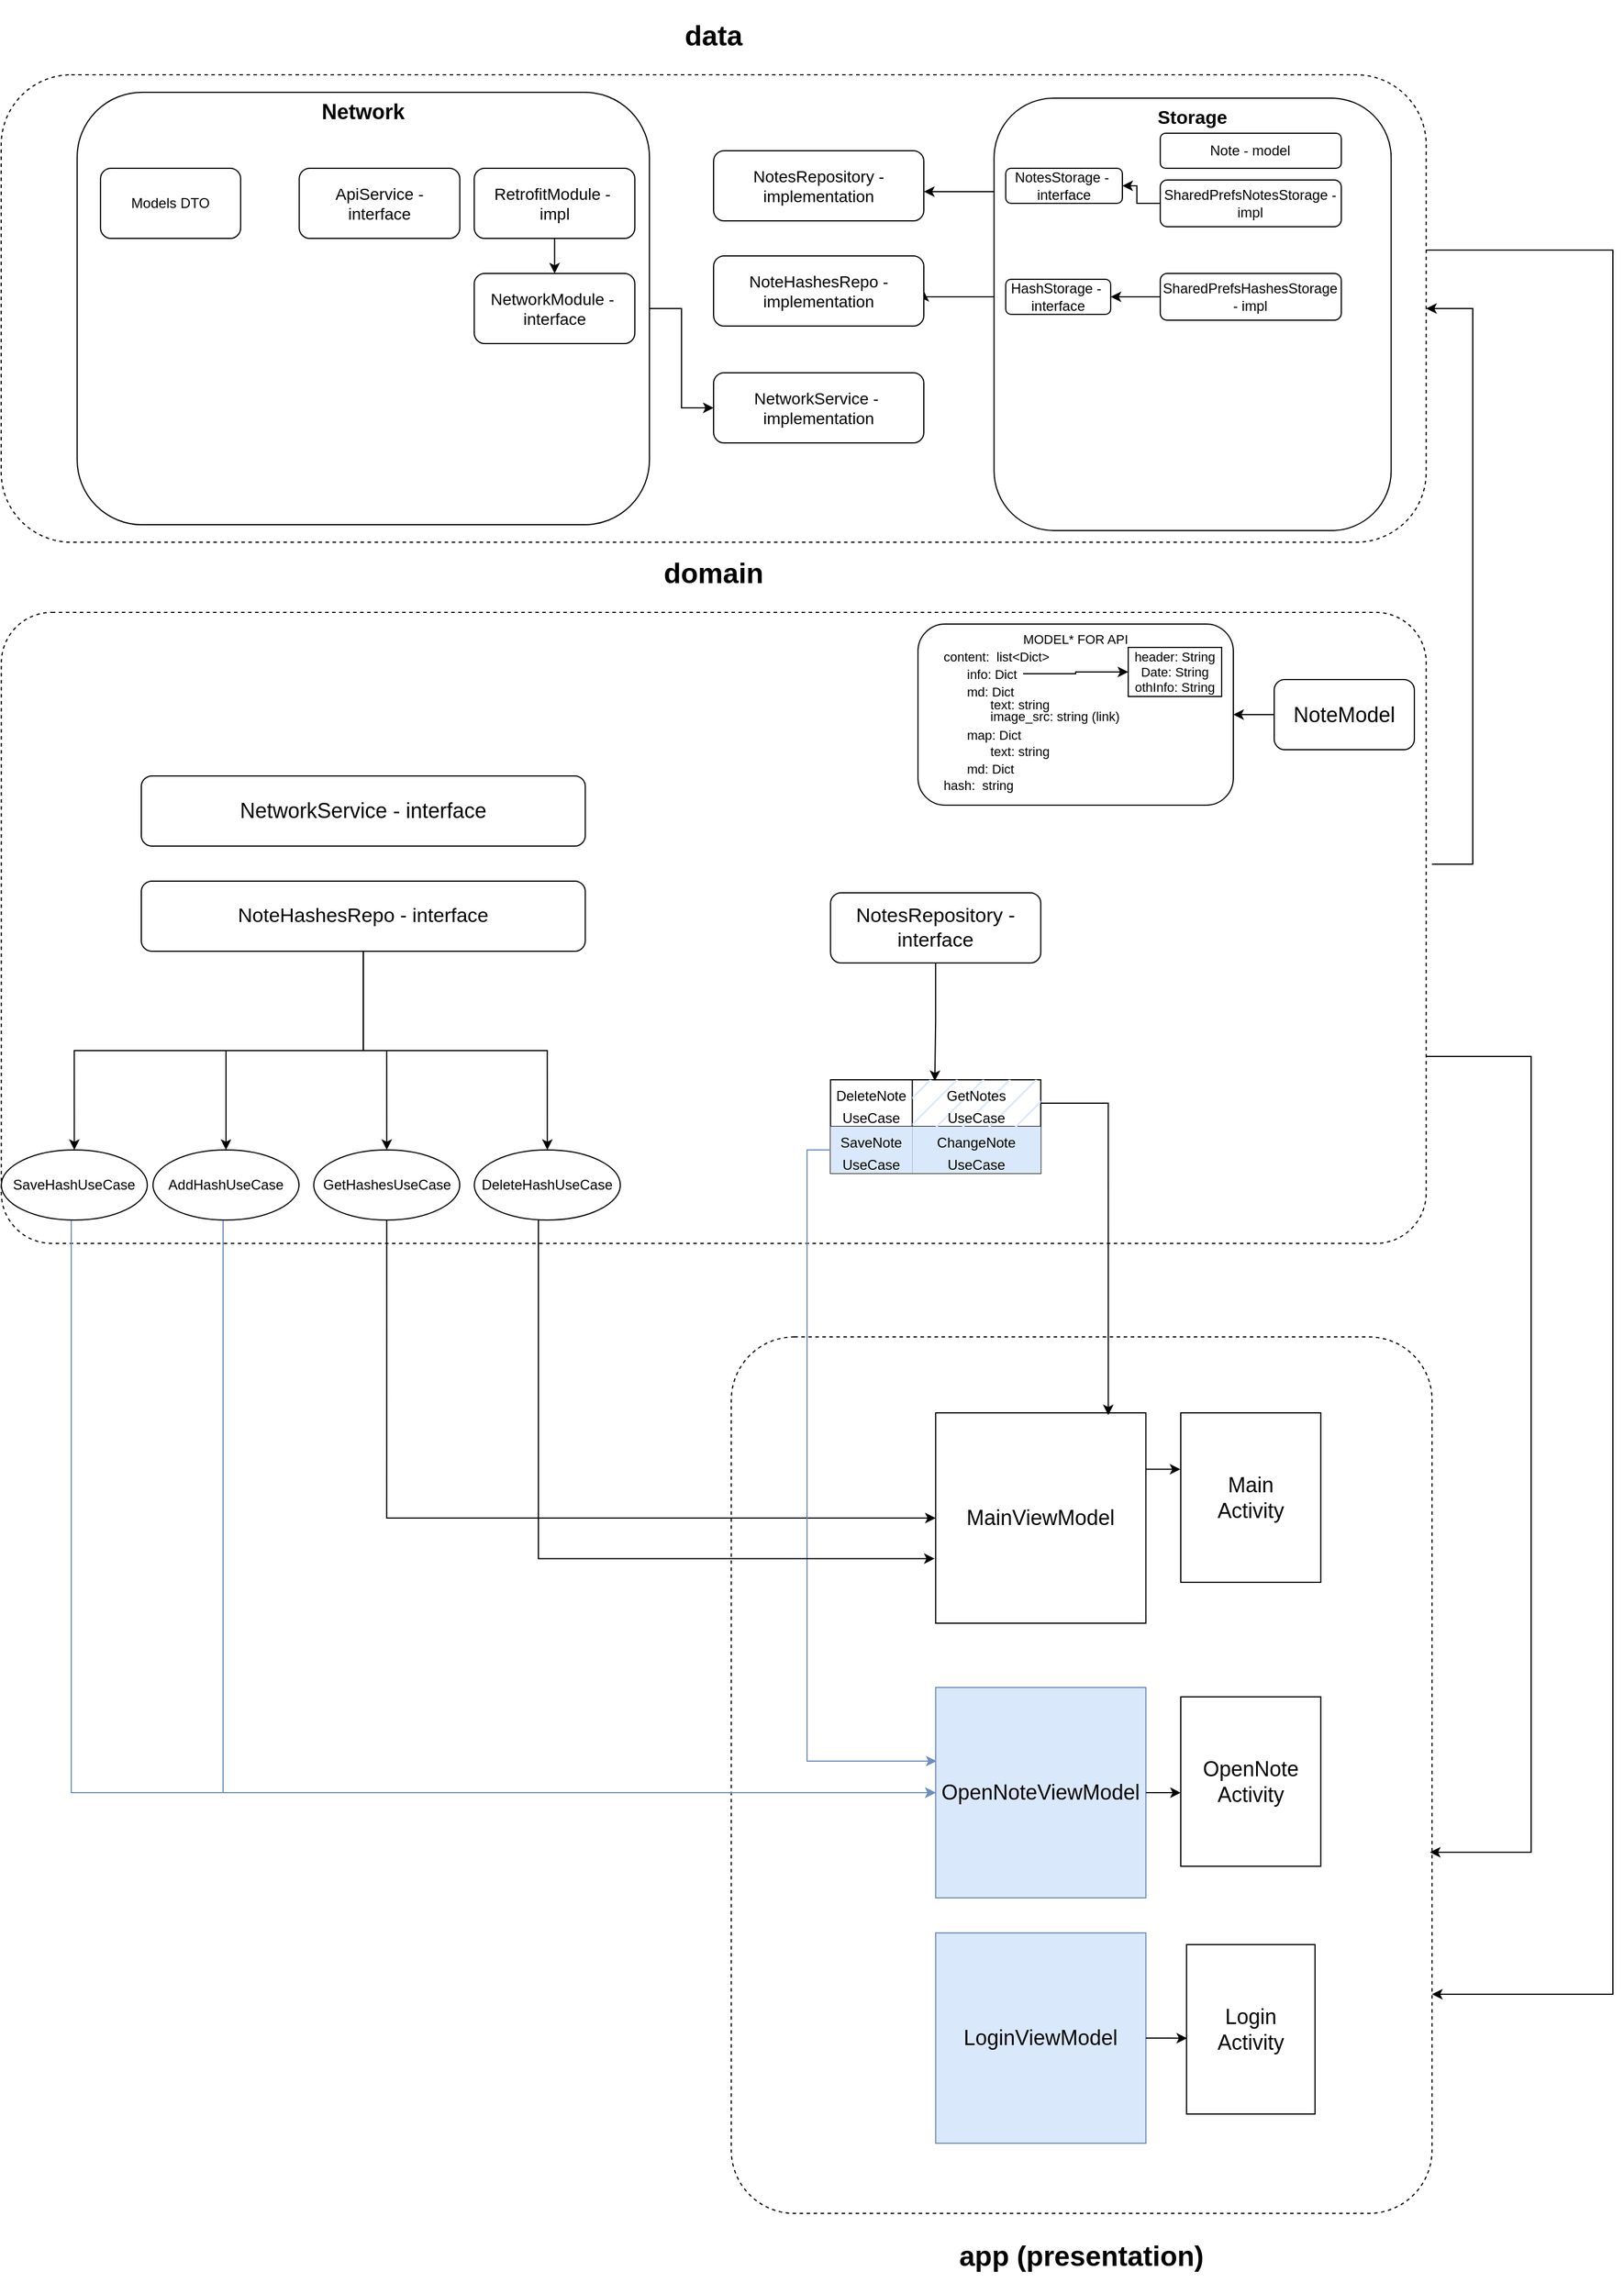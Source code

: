 <mxfile version="24.7.5">
  <diagram name="Page-1" id="bWyQzHT7sADIjTcHKPr8">
    <mxGraphModel dx="2643" dy="2205" grid="1" gridSize="10" guides="1" tooltips="1" connect="1" arrows="1" fold="1" page="1" pageScale="1" pageWidth="850" pageHeight="1100" math="0" shadow="0">
      <root>
        <mxCell id="0" />
        <mxCell id="1" parent="0" />
        <mxCell id="whq08JJ1iCR2-VEgyyAB-30" style="edgeStyle=orthogonalEdgeStyle;rounded=0;orthogonalLoop=1;jettySize=auto;html=1;entryX=1;entryY=0.5;entryDx=0;entryDy=0;exitX=1.004;exitY=0.399;exitDx=0;exitDy=0;exitPerimeter=0;" parent="1" source="whq08JJ1iCR2-VEgyyAB-1" target="whq08JJ1iCR2-VEgyyAB-4" edge="1">
          <mxGeometry relative="1" as="geometry">
            <mxPoint x="630.14" y="-606.842" as="targetPoint" />
            <Array as="points">
              <mxPoint x="630" y="-234" />
              <mxPoint x="630" y="-710" />
            </Array>
          </mxGeometry>
        </mxCell>
        <mxCell id="whq08JJ1iCR2-VEgyyAB-1" value="&lt;h1&gt;domain&lt;/h1&gt;" style="rounded=1;whiteSpace=wrap;html=1;arcSize=8;glass=0;shadow=0;dashed=1;verticalAlign=bottom;labelPosition=center;verticalLabelPosition=top;align=center;" parent="1" vertex="1">
          <mxGeometry x="-629.86" y="-450" width="1220" height="540" as="geometry" />
        </mxCell>
        <mxCell id="whq08JJ1iCR2-VEgyyAB-2" value="&lt;h1&gt;&lt;br&gt;&lt;/h1&gt;" style="text;html=1;align=center;verticalAlign=middle;whiteSpace=wrap;rounded=0;" parent="1" vertex="1">
          <mxGeometry x="-237.36" y="-300" width="60" height="30" as="geometry" />
        </mxCell>
        <mxCell id="whq08JJ1iCR2-VEgyyAB-3" value="&lt;h1&gt;app (presentation)&lt;/h1&gt;" style="rounded=1;whiteSpace=wrap;html=1;dashed=1;labelPosition=center;verticalLabelPosition=bottom;align=center;verticalAlign=top;arcSize=9;" parent="1" vertex="1">
          <mxGeometry x="-4.86" y="170" width="600" height="750" as="geometry" />
        </mxCell>
        <mxCell id="guHGlAooCnCdzS0gRjWN-18" style="edgeStyle=orthogonalEdgeStyle;rounded=0;orthogonalLoop=1;jettySize=auto;html=1;entryX=1;entryY=0.75;entryDx=0;entryDy=0;" parent="1" source="whq08JJ1iCR2-VEgyyAB-4" target="whq08JJ1iCR2-VEgyyAB-3" edge="1">
          <mxGeometry relative="1" as="geometry">
            <Array as="points">
              <mxPoint x="750" y="-760" />
              <mxPoint x="750" y="732" />
            </Array>
          </mxGeometry>
        </mxCell>
        <mxCell id="whq08JJ1iCR2-VEgyyAB-4" value="&lt;h1&gt;data&lt;/h1&gt;" style="rounded=1;whiteSpace=wrap;html=1;dashed=1;verticalAlign=bottom;labelPosition=center;verticalLabelPosition=top;align=center;" parent="1" vertex="1">
          <mxGeometry x="-630" y="-910" width="1220.14" height="400" as="geometry" />
        </mxCell>
        <mxCell id="whq08JJ1iCR2-VEgyyAB-5" value="&lt;h1&gt;&lt;br&gt;&lt;/h1&gt;" style="text;html=1;align=center;verticalAlign=middle;whiteSpace=wrap;rounded=0;" parent="1" vertex="1">
          <mxGeometry x="12.64" y="500" width="195" height="65" as="geometry" />
        </mxCell>
        <mxCell id="whq08JJ1iCR2-VEgyyAB-6" value="&lt;h1&gt;&lt;br&gt;&lt;/h1&gt;" style="text;html=1;align=center;verticalAlign=middle;whiteSpace=wrap;rounded=0;" parent="1" vertex="1">
          <mxGeometry x="-97.36" y="-900" width="60" height="30" as="geometry" />
        </mxCell>
        <mxCell id="whq08JJ1iCR2-VEgyyAB-7" value="MainViewModel" style="whiteSpace=wrap;html=1;aspect=fixed;fontSize=18;" parent="1" vertex="1">
          <mxGeometry x="170.14" y="235" width="180" height="180" as="geometry" />
        </mxCell>
        <mxCell id="whq08JJ1iCR2-VEgyyAB-10" value="&lt;div&gt;Main&lt;/div&gt;Activity" style="rounded=0;whiteSpace=wrap;html=1;fontSize=18;" parent="1" vertex="1">
          <mxGeometry x="380" y="235" width="119.86" height="145" as="geometry" />
        </mxCell>
        <mxCell id="whq08JJ1iCR2-VEgyyAB-11" style="edgeStyle=orthogonalEdgeStyle;rounded=0;orthogonalLoop=1;jettySize=auto;html=1;entryX=-0.003;entryY=0.333;entryDx=0;entryDy=0;entryPerimeter=0;" parent="1" source="whq08JJ1iCR2-VEgyyAB-7" target="whq08JJ1iCR2-VEgyyAB-10" edge="1">
          <mxGeometry relative="1" as="geometry">
            <Array as="points">
              <mxPoint x="370" y="283" />
            </Array>
          </mxGeometry>
        </mxCell>
        <mxCell id="whq08JJ1iCR2-VEgyyAB-14" value="NotesRepository - interface" style="rounded=1;whiteSpace=wrap;html=1;fontSize=17;" parent="1" vertex="1">
          <mxGeometry x="80.14" y="-210" width="180" height="60" as="geometry" />
        </mxCell>
        <mxCell id="whq08JJ1iCR2-VEgyyAB-15" value="NotesRepository - implementation" style="rounded=1;whiteSpace=wrap;html=1;fontSize=14;" parent="1" vertex="1">
          <mxGeometry x="-20" y="-845" width="180" height="60" as="geometry" />
        </mxCell>
        <mxCell id="jmoVQ-IMrTNf5DN8KQbV-14" style="edgeStyle=orthogonalEdgeStyle;rounded=0;orthogonalLoop=1;jettySize=auto;html=1;" parent="1" source="whq08JJ1iCR2-VEgyyAB-18" target="jmoVQ-IMrTNf5DN8KQbV-1" edge="1">
          <mxGeometry relative="1" as="geometry" />
        </mxCell>
        <mxCell id="whq08JJ1iCR2-VEgyyAB-18" value="NoteModel" style="rounded=1;whiteSpace=wrap;html=1;fontSize=18;" parent="1" vertex="1">
          <mxGeometry x="460" y="-392.5" width="120" height="60" as="geometry" />
        </mxCell>
        <mxCell id="whq08JJ1iCR2-VEgyyAB-25" style="edgeStyle=orthogonalEdgeStyle;rounded=0;orthogonalLoop=1;jettySize=auto;html=1;entryX=0.997;entryY=0.588;entryDx=0;entryDy=0;entryPerimeter=0;" parent="1" source="whq08JJ1iCR2-VEgyyAB-1" target="whq08JJ1iCR2-VEgyyAB-3" edge="1">
          <mxGeometry relative="1" as="geometry">
            <Array as="points">
              <mxPoint x="680" y="-70" />
              <mxPoint x="680" y="611" />
            </Array>
          </mxGeometry>
        </mxCell>
        <mxCell id="whq08JJ1iCR2-VEgyyAB-33" style="edgeStyle=orthogonalEdgeStyle;rounded=0;orthogonalLoop=1;jettySize=auto;html=1;" parent="1" source="whq08JJ1iCR2-VEgyyAB-31" target="whq08JJ1iCR2-VEgyyAB-15" edge="1">
          <mxGeometry relative="1" as="geometry">
            <Array as="points">
              <mxPoint x="160.14" y="-810" />
              <mxPoint x="160.14" y="-810" />
            </Array>
          </mxGeometry>
        </mxCell>
        <mxCell id="wWPIFbEWPIT9Vw7m9ldX-11" style="edgeStyle=orthogonalEdgeStyle;rounded=0;orthogonalLoop=1;jettySize=auto;html=1;entryX=1;entryY=0.5;entryDx=0;entryDy=0;" parent="1" source="whq08JJ1iCR2-VEgyyAB-31" target="wWPIFbEWPIT9Vw7m9ldX-9" edge="1">
          <mxGeometry relative="1" as="geometry">
            <Array as="points">
              <mxPoint x="190.14" y="-720" />
              <mxPoint x="190.14" y="-720" />
            </Array>
          </mxGeometry>
        </mxCell>
        <mxCell id="whq08JJ1iCR2-VEgyyAB-31" value="&lt;b style=&quot;font-size: 16px;&quot;&gt;Storage&lt;/b&gt;" style="rounded=1;whiteSpace=wrap;html=1;verticalAlign=top;" parent="1" vertex="1">
          <mxGeometry x="220.14" y="-890" width="340" height="370" as="geometry" />
        </mxCell>
        <mxCell id="whq08JJ1iCR2-VEgyyAB-34" value="Note - model" style="rounded=1;whiteSpace=wrap;html=1;" parent="1" vertex="1">
          <mxGeometry x="362.43" y="-860" width="155" height="30" as="geometry" />
        </mxCell>
        <mxCell id="whq08JJ1iCR2-VEgyyAB-35" value="NotesStorage -&amp;nbsp;&lt;div&gt;interface&lt;/div&gt;" style="rounded=1;whiteSpace=wrap;html=1;" parent="1" vertex="1">
          <mxGeometry x="230.14" y="-830" width="99.86" height="30" as="geometry" />
        </mxCell>
        <mxCell id="OPdqbs_uEPmFtpKM0oDJ-9" style="edgeStyle=orthogonalEdgeStyle;rounded=0;orthogonalLoop=1;jettySize=auto;html=1;" parent="1" source="whq08JJ1iCR2-VEgyyAB-36" target="whq08JJ1iCR2-VEgyyAB-35" edge="1">
          <mxGeometry relative="1" as="geometry" />
        </mxCell>
        <mxCell id="whq08JJ1iCR2-VEgyyAB-36" value="SharedPrefsNotesStorage - impl" style="rounded=1;whiteSpace=wrap;html=1;" parent="1" vertex="1">
          <mxGeometry x="362.43" y="-820" width="155" height="40" as="geometry" />
        </mxCell>
        <mxCell id="guHGlAooCnCdzS0gRjWN-12" style="edgeStyle=orthogonalEdgeStyle;rounded=0;orthogonalLoop=1;jettySize=auto;html=1;" parent="1" source="wWPIFbEWPIT9Vw7m9ldX-1" target="guHGlAooCnCdzS0gRjWN-11" edge="1">
          <mxGeometry relative="1" as="geometry" />
        </mxCell>
        <mxCell id="guHGlAooCnCdzS0gRjWN-13" style="edgeStyle=orthogonalEdgeStyle;rounded=0;orthogonalLoop=1;jettySize=auto;html=1;" parent="1" source="wWPIFbEWPIT9Vw7m9ldX-1" target="wphlWhMiPV-wiGUeDlHB-9" edge="1">
          <mxGeometry relative="1" as="geometry" />
        </mxCell>
        <mxCell id="guHGlAooCnCdzS0gRjWN-14" style="edgeStyle=orthogonalEdgeStyle;rounded=0;orthogonalLoop=1;jettySize=auto;html=1;" parent="1" source="wWPIFbEWPIT9Vw7m9ldX-1" target="wWPIFbEWPIT9Vw7m9ldX-2" edge="1">
          <mxGeometry relative="1" as="geometry" />
        </mxCell>
        <mxCell id="guHGlAooCnCdzS0gRjWN-15" style="edgeStyle=orthogonalEdgeStyle;rounded=0;orthogonalLoop=1;jettySize=auto;html=1;" parent="1" source="wWPIFbEWPIT9Vw7m9ldX-1" target="wWPIFbEWPIT9Vw7m9ldX-16" edge="1">
          <mxGeometry relative="1" as="geometry" />
        </mxCell>
        <mxCell id="wWPIFbEWPIT9Vw7m9ldX-1" value="NoteHashesRepo - interface" style="rounded=1;whiteSpace=wrap;html=1;fontSize=17;" parent="1" vertex="1">
          <mxGeometry x="-510" y="-220" width="380.14" height="60" as="geometry" />
        </mxCell>
        <mxCell id="2Rigy6pvWdA46O6RYZbQ-20" style="edgeStyle=orthogonalEdgeStyle;rounded=0;orthogonalLoop=1;jettySize=auto;html=1;entryX=0;entryY=0.5;entryDx=0;entryDy=0;" edge="1" parent="1" source="wWPIFbEWPIT9Vw7m9ldX-2" target="whq08JJ1iCR2-VEgyyAB-7">
          <mxGeometry relative="1" as="geometry">
            <Array as="points">
              <mxPoint x="-300" y="325" />
            </Array>
          </mxGeometry>
        </mxCell>
        <mxCell id="wWPIFbEWPIT9Vw7m9ldX-2" value="GetHashesUseCase" style="ellipse;whiteSpace=wrap;html=1;" parent="1" vertex="1">
          <mxGeometry x="-362.36" y="10" width="125" height="60" as="geometry" />
        </mxCell>
        <mxCell id="wWPIFbEWPIT9Vw7m9ldX-9" value="NoteHashesRepo - implementation" style="rounded=1;whiteSpace=wrap;html=1;fontSize=14;" parent="1" vertex="1">
          <mxGeometry x="-20" y="-755" width="180" height="60" as="geometry" />
        </mxCell>
        <mxCell id="wWPIFbEWPIT9Vw7m9ldX-10" value="HashStorage -&amp;nbsp;&lt;div&gt;interface&lt;/div&gt;" style="rounded=1;whiteSpace=wrap;html=1;" parent="1" vertex="1">
          <mxGeometry x="230.14" y="-735" width="89.86" height="30" as="geometry" />
        </mxCell>
        <mxCell id="OPdqbs_uEPmFtpKM0oDJ-10" style="edgeStyle=orthogonalEdgeStyle;rounded=0;orthogonalLoop=1;jettySize=auto;html=1;" parent="1" source="wWPIFbEWPIT9Vw7m9ldX-12" target="wWPIFbEWPIT9Vw7m9ldX-10" edge="1">
          <mxGeometry relative="1" as="geometry" />
        </mxCell>
        <mxCell id="wWPIFbEWPIT9Vw7m9ldX-12" value="SharedPrefsHashesStorage - impl" style="rounded=1;whiteSpace=wrap;html=1;" parent="1" vertex="1">
          <mxGeometry x="362.43" y="-740" width="155" height="40" as="geometry" />
        </mxCell>
        <mxCell id="wWPIFbEWPIT9Vw7m9ldX-16" value="DeleteHashUseCase" style="ellipse;whiteSpace=wrap;html=1;" parent="1" vertex="1">
          <mxGeometry x="-224.86" y="10" width="125" height="60" as="geometry" />
        </mxCell>
        <mxCell id="guHGlAooCnCdzS0gRjWN-9" style="edgeStyle=orthogonalEdgeStyle;rounded=0;orthogonalLoop=1;jettySize=auto;html=1;entryX=0;entryY=0.5;entryDx=0;entryDy=0;fillColor=#dae8fc;strokeColor=#6c8ebf;" parent="1" source="wphlWhMiPV-wiGUeDlHB-9" target="guHGlAooCnCdzS0gRjWN-1" edge="1">
          <mxGeometry relative="1" as="geometry">
            <Array as="points">
              <mxPoint x="-570" y="560" />
            </Array>
          </mxGeometry>
        </mxCell>
        <mxCell id="wphlWhMiPV-wiGUeDlHB-9" value="SaveHashUseCase" style="ellipse;whiteSpace=wrap;html=1;" parent="1" vertex="1">
          <mxGeometry x="-629.86" y="10" width="125" height="60" as="geometry" />
        </mxCell>
        <mxCell id="guHGlAooCnCdzS0gRjWN-1" value="OpenNoteViewModel" style="whiteSpace=wrap;html=1;aspect=fixed;fontSize=18;fillColor=#dae8fc;strokeColor=#6c8ebf;" parent="1" vertex="1">
          <mxGeometry x="170.14" y="470" width="180" height="180" as="geometry" />
        </mxCell>
        <mxCell id="guHGlAooCnCdzS0gRjWN-2" value="OpenNote&lt;div&gt;&lt;/div&gt;&lt;div&gt;Activity&lt;/div&gt;" style="rounded=0;whiteSpace=wrap;html=1;fontSize=18;" parent="1" vertex="1">
          <mxGeometry x="380" y="478" width="119.86" height="145" as="geometry" />
        </mxCell>
        <mxCell id="guHGlAooCnCdzS0gRjWN-10" style="edgeStyle=orthogonalEdgeStyle;rounded=0;orthogonalLoop=1;jettySize=auto;html=1;entryX=0;entryY=0.566;entryDx=0;entryDy=0;entryPerimeter=0;" parent="1" source="guHGlAooCnCdzS0gRjWN-1" target="guHGlAooCnCdzS0gRjWN-2" edge="1">
          <mxGeometry relative="1" as="geometry" />
        </mxCell>
        <mxCell id="guHGlAooCnCdzS0gRjWN-16" style="edgeStyle=orthogonalEdgeStyle;rounded=0;orthogonalLoop=1;jettySize=auto;html=1;entryX=0;entryY=0.5;entryDx=0;entryDy=0;fillColor=#dae8fc;strokeColor=#6c8ebf;" parent="1" source="guHGlAooCnCdzS0gRjWN-11" target="guHGlAooCnCdzS0gRjWN-1" edge="1">
          <mxGeometry relative="1" as="geometry">
            <Array as="points">
              <mxPoint x="-440" y="560" />
            </Array>
          </mxGeometry>
        </mxCell>
        <mxCell id="guHGlAooCnCdzS0gRjWN-11" value="AddHashUseCase" style="ellipse;whiteSpace=wrap;html=1;" parent="1" vertex="1">
          <mxGeometry x="-500" y="10" width="125" height="60" as="geometry" />
        </mxCell>
        <mxCell id="guHGlAooCnCdzS0gRjWN-23" value="LoginViewModel" style="whiteSpace=wrap;html=1;aspect=fixed;fontSize=18;fillColor=#dae8fc;strokeColor=#6c8ebf;" parent="1" vertex="1">
          <mxGeometry x="170.14" y="680" width="180" height="180" as="geometry" />
        </mxCell>
        <mxCell id="guHGlAooCnCdzS0gRjWN-24" value="Login&lt;div&gt;Activity&lt;/div&gt;" style="rounded=0;whiteSpace=wrap;html=1;fontSize=18;" parent="1" vertex="1">
          <mxGeometry x="384.93" y="690" width="110" height="145" as="geometry" />
        </mxCell>
        <mxCell id="guHGlAooCnCdzS0gRjWN-26" style="edgeStyle=orthogonalEdgeStyle;rounded=0;orthogonalLoop=1;jettySize=auto;html=1;entryX=0.004;entryY=0.553;entryDx=0;entryDy=0;entryPerimeter=0;" parent="1" source="guHGlAooCnCdzS0gRjWN-23" target="guHGlAooCnCdzS0gRjWN-24" edge="1">
          <mxGeometry relative="1" as="geometry" />
        </mxCell>
        <mxCell id="jmoVQ-IMrTNf5DN8KQbV-1" value="MODEL* FOR API" style="rounded=1;whiteSpace=wrap;html=1;align=center;verticalAlign=top;horizontal=1;fontSize=11;" parent="1" vertex="1">
          <mxGeometry x="155" y="-440" width="270" height="155" as="geometry" />
        </mxCell>
        <mxCell id="jmoVQ-IMrTNf5DN8KQbV-2" value="&lt;font style=&quot;font-size: 11px;&quot;&gt;content:&amp;nbsp; list&amp;lt;Dict&amp;gt;&lt;/font&gt;" style="text;html=1;align=left;verticalAlign=middle;whiteSpace=wrap;rounded=0;fontSize=11;" parent="1" vertex="1">
          <mxGeometry x="175" y="-420" width="100" height="15" as="geometry" />
        </mxCell>
        <mxCell id="jmoVQ-IMrTNf5DN8KQbV-13" style="edgeStyle=orthogonalEdgeStyle;rounded=0;orthogonalLoop=1;jettySize=auto;html=1;" parent="1" source="jmoVQ-IMrTNf5DN8KQbV-4" target="jmoVQ-IMrTNf5DN8KQbV-12" edge="1">
          <mxGeometry relative="1" as="geometry" />
        </mxCell>
        <mxCell id="jmoVQ-IMrTNf5DN8KQbV-4" value="&lt;font style=&quot;font-size: 11px;&quot;&gt;info: Dict&amp;nbsp;&lt;/font&gt;" style="text;html=1;align=left;verticalAlign=middle;whiteSpace=wrap;rounded=0;fontSize=11;" parent="1" vertex="1">
          <mxGeometry x="195" y="-405" width="50" height="15" as="geometry" />
        </mxCell>
        <mxCell id="jmoVQ-IMrTNf5DN8KQbV-5" value="&lt;font style=&quot;font-size: 11px;&quot;&gt;md: Dict&lt;/font&gt;" style="text;html=1;align=left;verticalAlign=middle;whiteSpace=wrap;rounded=0;fontSize=11;" parent="1" vertex="1">
          <mxGeometry x="195" y="-390" width="50" height="15" as="geometry" />
        </mxCell>
        <mxCell id="jmoVQ-IMrTNf5DN8KQbV-6" value="&lt;font style=&quot;font-size: 11px;&quot;&gt;map: Dict&lt;/font&gt;" style="text;html=1;align=left;verticalAlign=middle;whiteSpace=wrap;rounded=0;fontSize=11;" parent="1" vertex="1">
          <mxGeometry x="195" y="-354" width="50" height="18" as="geometry" />
        </mxCell>
        <mxCell id="jmoVQ-IMrTNf5DN8KQbV-7" value="&lt;font style=&quot;font-size: 11px;&quot;&gt;text: string&lt;/font&gt;" style="text;html=1;align=left;verticalAlign=middle;whiteSpace=wrap;rounded=0;fontSize=11;" parent="1" vertex="1">
          <mxGeometry x="215" y="-336" width="60" height="10" as="geometry" />
        </mxCell>
        <mxCell id="jmoVQ-IMrTNf5DN8KQbV-8" value="&lt;font style=&quot;font-size: 11px;&quot;&gt;image_src: string (link)&lt;/font&gt;" style="text;html=1;align=left;verticalAlign=middle;whiteSpace=wrap;rounded=0;fontSize=11;" parent="1" vertex="1">
          <mxGeometry x="215" y="-368" width="120" height="14" as="geometry" />
        </mxCell>
        <mxCell id="jmoVQ-IMrTNf5DN8KQbV-9" value="&lt;font style=&quot;font-size: 11px;&quot;&gt;md: Dict&lt;/font&gt;" style="text;html=1;align=left;verticalAlign=middle;whiteSpace=wrap;rounded=0;fontSize=11;" parent="1" vertex="1">
          <mxGeometry x="195" y="-323" width="50" height="13" as="geometry" />
        </mxCell>
        <mxCell id="jmoVQ-IMrTNf5DN8KQbV-10" value="&lt;font style=&quot;font-size: 11px;&quot;&gt;text: string&lt;/font&gt;" style="text;html=1;align=left;verticalAlign=middle;whiteSpace=wrap;rounded=0;fontSize=11;" parent="1" vertex="1">
          <mxGeometry x="215" y="-375" width="60" height="7" as="geometry" />
        </mxCell>
        <mxCell id="jmoVQ-IMrTNf5DN8KQbV-11" value="&lt;font style=&quot;font-size: 11px;&quot;&gt;hash:&amp;nbsp; string&lt;/font&gt;" style="text;html=1;align=left;verticalAlign=middle;whiteSpace=wrap;rounded=0;fontSize=11;" parent="1" vertex="1">
          <mxGeometry x="175" y="-310" width="70" height="15" as="geometry" />
        </mxCell>
        <mxCell id="jmoVQ-IMrTNf5DN8KQbV-12" value="header: String&lt;div style=&quot;font-size: 11px;&quot;&gt;Date: String&lt;br style=&quot;font-size: 11px;&quot;&gt;othInfo: String&lt;/div&gt;" style="whiteSpace=wrap;html=1;fontSize=11;" parent="1" vertex="1">
          <mxGeometry x="335" y="-420" width="80" height="42" as="geometry" />
        </mxCell>
        <mxCell id="OPdqbs_uEPmFtpKM0oDJ-5" style="edgeStyle=orthogonalEdgeStyle;rounded=0;orthogonalLoop=1;jettySize=auto;html=1;" parent="1" source="OPdqbs_uEPmFtpKM0oDJ-1" target="OPdqbs_uEPmFtpKM0oDJ-4" edge="1">
          <mxGeometry relative="1" as="geometry" />
        </mxCell>
        <mxCell id="OPdqbs_uEPmFtpKM0oDJ-1" value="Network" style="rounded=1;whiteSpace=wrap;html=1;verticalAlign=top;fontSize=18;fontStyle=1" parent="1" vertex="1">
          <mxGeometry x="-564.93" y="-895" width="490" height="370" as="geometry" />
        </mxCell>
        <mxCell id="OPdqbs_uEPmFtpKM0oDJ-2" value="NetworkService&lt;span style=&quot;background-color: initial; font-size: 18px;&quot;&gt;&amp;nbsp;- interface&lt;/span&gt;" style="rounded=1;whiteSpace=wrap;html=1;fontSize=18;" parent="1" vertex="1">
          <mxGeometry x="-510" y="-310" width="380.14" height="60" as="geometry" />
        </mxCell>
        <mxCell id="OPdqbs_uEPmFtpKM0oDJ-4" value="NetworkService&amp;nbsp;-&amp;nbsp;&lt;div style=&quot;font-size: 14px;&quot;&gt;implementation&lt;/div&gt;" style="rounded=1;whiteSpace=wrap;html=1;fontSize=14;" parent="1" vertex="1">
          <mxGeometry x="-20" y="-655" width="180" height="60" as="geometry" />
        </mxCell>
        <mxCell id="OPdqbs_uEPmFtpKM0oDJ-6" value="NetworkModule -&amp;nbsp;&lt;div style=&quot;font-size: 14px;&quot;&gt;interface&lt;/div&gt;" style="rounded=1;whiteSpace=wrap;html=1;fontSize=14;" parent="1" vertex="1">
          <mxGeometry x="-224.93" y="-740" width="137.5" height="60" as="geometry" />
        </mxCell>
        <mxCell id="OPdqbs_uEPmFtpKM0oDJ-8" style="edgeStyle=orthogonalEdgeStyle;rounded=0;orthogonalLoop=1;jettySize=auto;html=1;" parent="1" source="OPdqbs_uEPmFtpKM0oDJ-7" target="OPdqbs_uEPmFtpKM0oDJ-6" edge="1">
          <mxGeometry relative="1" as="geometry" />
        </mxCell>
        <mxCell id="OPdqbs_uEPmFtpKM0oDJ-7" value="RetrofitModule -&amp;nbsp;&lt;div style=&quot;font-size: 14px;&quot;&gt;impl&lt;/div&gt;" style="rounded=1;whiteSpace=wrap;html=1;fontSize=14;" parent="1" vertex="1">
          <mxGeometry x="-224.93" y="-830" width="137.5" height="60" as="geometry" />
        </mxCell>
        <mxCell id="2Rigy6pvWdA46O6RYZbQ-2" value="ApiService -&lt;div&gt;interface&lt;/div&gt;" style="rounded=1;whiteSpace=wrap;html=1;fontSize=14;" vertex="1" parent="1">
          <mxGeometry x="-374.79" y="-830" width="137.5" height="60" as="geometry" />
        </mxCell>
        <mxCell id="2Rigy6pvWdA46O6RYZbQ-3" value="" style="shape=table;startSize=0;container=1;collapsible=0;childLayout=tableLayout;fontSize=16;" vertex="1" parent="1">
          <mxGeometry x="80.14" y="-50" width="180" height="80" as="geometry" />
        </mxCell>
        <mxCell id="2Rigy6pvWdA46O6RYZbQ-4" value="" style="shape=tableRow;horizontal=0;startSize=0;swimlaneHead=0;swimlaneBody=0;strokeColor=inherit;top=0;left=0;bottom=0;right=0;collapsible=0;dropTarget=0;fillColor=none;points=[[0,0.5],[1,0.5]];portConstraint=eastwest;fontSize=16;" vertex="1" parent="2Rigy6pvWdA46O6RYZbQ-3">
          <mxGeometry width="180" height="40" as="geometry" />
        </mxCell>
        <mxCell id="2Rigy6pvWdA46O6RYZbQ-5" value="&lt;span style=&quot;font-size: 12px;&quot;&gt;Dele&lt;/span&gt;&lt;span style=&quot;font-size: 12px; background-color: initial;&quot;&gt;teNote&lt;/span&gt;&lt;div&gt;&lt;span style=&quot;font-size: 12px; background-color: initial;&quot;&gt;UseCase&lt;/span&gt;&lt;/div&gt;" style="shape=partialRectangle;html=1;whiteSpace=wrap;connectable=0;strokeColor=inherit;overflow=hidden;fillColor=none;top=0;left=0;bottom=0;right=0;pointerEvents=1;fontSize=16;" vertex="1" parent="2Rigy6pvWdA46O6RYZbQ-4">
          <mxGeometry width="70" height="40" as="geometry">
            <mxRectangle width="70" height="40" as="alternateBounds" />
          </mxGeometry>
        </mxCell>
        <mxCell id="2Rigy6pvWdA46O6RYZbQ-6" value="&lt;span style=&quot;font-size: 12px;&quot;&gt;GetNotes&lt;/span&gt;&lt;div&gt;&lt;span style=&quot;font-size: 12px;&quot;&gt;UseCase&lt;/span&gt;&lt;/div&gt;" style="shape=partialRectangle;html=1;whiteSpace=wrap;connectable=0;strokeColor=#6c8ebf;overflow=hidden;fillColor=#dae8fc;top=0;left=0;bottom=0;right=0;pointerEvents=1;fontSize=16;fillStyle=hatch;shadow=0;" vertex="1" parent="2Rigy6pvWdA46O6RYZbQ-4">
          <mxGeometry x="70" width="110" height="40" as="geometry">
            <mxRectangle width="110" height="40" as="alternateBounds" />
          </mxGeometry>
        </mxCell>
        <mxCell id="2Rigy6pvWdA46O6RYZbQ-8" value="" style="shape=tableRow;horizontal=0;startSize=0;swimlaneHead=0;swimlaneBody=0;strokeColor=inherit;top=0;left=0;bottom=0;right=0;collapsible=0;dropTarget=0;fillColor=none;points=[[0,0.5],[1,0.5]];portConstraint=eastwest;fontSize=16;" vertex="1" parent="2Rigy6pvWdA46O6RYZbQ-3">
          <mxGeometry y="40" width="180" height="40" as="geometry" />
        </mxCell>
        <mxCell id="2Rigy6pvWdA46O6RYZbQ-9" value="&lt;span style=&quot;font-size: 12px;&quot;&gt;SaveNote&lt;/span&gt;&lt;div&gt;&lt;span style=&quot;font-size: 12px;&quot;&gt;UseCase&lt;/span&gt;&lt;/div&gt;" style="shape=partialRectangle;html=1;whiteSpace=wrap;connectable=0;strokeColor=#6c8ebf;overflow=hidden;fillColor=#dae8fc;top=0;left=0;bottom=0;right=0;pointerEvents=1;fontSize=16;" vertex="1" parent="2Rigy6pvWdA46O6RYZbQ-8">
          <mxGeometry width="70" height="40" as="geometry">
            <mxRectangle width="70" height="40" as="alternateBounds" />
          </mxGeometry>
        </mxCell>
        <mxCell id="2Rigy6pvWdA46O6RYZbQ-10" value="&lt;span style=&quot;font-size: 12px;&quot;&gt;ChangeNote&lt;/span&gt;&lt;div&gt;&lt;span style=&quot;font-size: 12px;&quot;&gt;UseCase&lt;/span&gt;&lt;/div&gt;" style="shape=partialRectangle;html=1;whiteSpace=wrap;connectable=0;strokeColor=#6c8ebf;overflow=hidden;fillColor=#dae8fc;top=0;left=0;bottom=0;right=0;pointerEvents=1;fontSize=16;" vertex="1" parent="2Rigy6pvWdA46O6RYZbQ-8">
          <mxGeometry x="70" width="110" height="40" as="geometry">
            <mxRectangle width="110" height="40" as="alternateBounds" />
          </mxGeometry>
        </mxCell>
        <mxCell id="2Rigy6pvWdA46O6RYZbQ-16" style="edgeStyle=orthogonalEdgeStyle;rounded=0;orthogonalLoop=1;jettySize=auto;html=1;entryX=0.496;entryY=0.025;entryDx=0;entryDy=0;entryPerimeter=0;" edge="1" parent="1" source="whq08JJ1iCR2-VEgyyAB-14" target="2Rigy6pvWdA46O6RYZbQ-4">
          <mxGeometry relative="1" as="geometry" />
        </mxCell>
        <mxCell id="2Rigy6pvWdA46O6RYZbQ-17" style="edgeStyle=orthogonalEdgeStyle;rounded=0;orthogonalLoop=1;jettySize=auto;html=1;entryX=0.821;entryY=0.011;entryDx=0;entryDy=0;entryPerimeter=0;" edge="1" parent="1" source="2Rigy6pvWdA46O6RYZbQ-4" target="whq08JJ1iCR2-VEgyyAB-7">
          <mxGeometry relative="1" as="geometry" />
        </mxCell>
        <mxCell id="2Rigy6pvWdA46O6RYZbQ-19" style="edgeStyle=orthogonalEdgeStyle;rounded=0;orthogonalLoop=1;jettySize=auto;html=1;entryX=0.004;entryY=0.35;entryDx=0;entryDy=0;entryPerimeter=0;fillColor=#dae8fc;strokeColor=#6c8ebf;" edge="1" parent="1" source="2Rigy6pvWdA46O6RYZbQ-8" target="guHGlAooCnCdzS0gRjWN-1">
          <mxGeometry relative="1" as="geometry">
            <Array as="points">
              <mxPoint x="60" y="10" />
              <mxPoint x="60" y="533" />
            </Array>
          </mxGeometry>
        </mxCell>
        <mxCell id="2Rigy6pvWdA46O6RYZbQ-22" style="edgeStyle=orthogonalEdgeStyle;rounded=0;orthogonalLoop=1;jettySize=auto;html=1;entryX=-0.005;entryY=0.693;entryDx=0;entryDy=0;entryPerimeter=0;" edge="1" parent="1" source="wWPIFbEWPIT9Vw7m9ldX-16" target="whq08JJ1iCR2-VEgyyAB-7">
          <mxGeometry relative="1" as="geometry">
            <Array as="points">
              <mxPoint x="-170" y="360" />
            </Array>
          </mxGeometry>
        </mxCell>
        <mxCell id="2Rigy6pvWdA46O6RYZbQ-23" value="Models DTO" style="rounded=1;whiteSpace=wrap;html=1;" vertex="1" parent="1">
          <mxGeometry x="-544.93" y="-830" width="120" height="60" as="geometry" />
        </mxCell>
      </root>
    </mxGraphModel>
  </diagram>
</mxfile>
